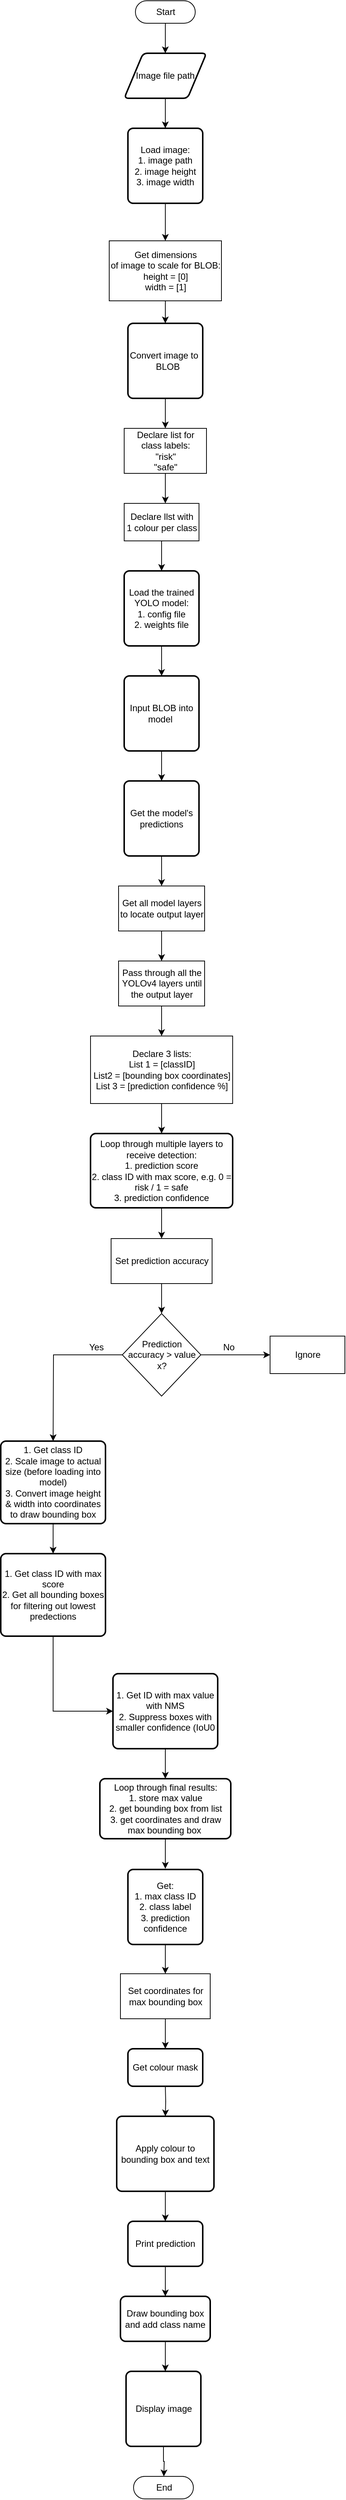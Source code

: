 <mxfile version="17.2.4" type="github">
  <diagram id="6a731a19-8d31-9384-78a2-239565b7b9f0" name="Page-1">
    <mxGraphModel dx="1799" dy="2221" grid="0" gridSize="10" guides="1" tooltips="1" connect="1" arrows="1" fold="1" page="1" pageScale="1" pageWidth="827" pageHeight="1169" background="none" math="0" shadow="0">
      <root>
        <mxCell id="0" />
        <mxCell id="1" parent="0" />
        <mxCell id="HkCphpIahGmISYKJfxxY-57" style="edgeStyle=orthogonalEdgeStyle;rounded=0;orthogonalLoop=1;jettySize=auto;html=1;exitX=0.5;exitY=0.5;exitDx=0;exitDy=15;exitPerimeter=0;" edge="1" parent="1" source="HkCphpIahGmISYKJfxxY-55">
          <mxGeometry relative="1" as="geometry">
            <mxPoint x="560" y="60" as="targetPoint" />
          </mxGeometry>
        </mxCell>
        <mxCell id="HkCphpIahGmISYKJfxxY-55" value="Start" style="html=1;dashed=0;whitespace=wrap;shape=mxgraph.dfd.start" vertex="1" parent="1">
          <mxGeometry x="520" y="-10" width="80" height="30" as="geometry" />
        </mxCell>
        <mxCell id="HkCphpIahGmISYKJfxxY-60" style="edgeStyle=orthogonalEdgeStyle;rounded=0;orthogonalLoop=1;jettySize=auto;html=1;exitX=0.5;exitY=1;exitDx=0;exitDy=0;" edge="1" parent="1" source="HkCphpIahGmISYKJfxxY-58">
          <mxGeometry relative="1" as="geometry">
            <mxPoint x="560" y="160" as="targetPoint" />
          </mxGeometry>
        </mxCell>
        <mxCell id="HkCphpIahGmISYKJfxxY-58" value="Image file path" style="shape=parallelogram;html=1;strokeWidth=2;perimeter=parallelogramPerimeter;whiteSpace=wrap;rounded=1;arcSize=12;size=0.23;" vertex="1" parent="1">
          <mxGeometry x="505" y="60" width="110" height="60" as="geometry" />
        </mxCell>
        <mxCell id="HkCphpIahGmISYKJfxxY-62" style="edgeStyle=orthogonalEdgeStyle;rounded=0;orthogonalLoop=1;jettySize=auto;html=1;exitX=0.5;exitY=1;exitDx=0;exitDy=0;entryX=0.5;entryY=0;entryDx=0;entryDy=0;" edge="1" parent="1" source="HkCphpIahGmISYKJfxxY-59" target="HkCphpIahGmISYKJfxxY-61">
          <mxGeometry relative="1" as="geometry">
            <mxPoint x="560" y="320" as="targetPoint" />
          </mxGeometry>
        </mxCell>
        <mxCell id="HkCphpIahGmISYKJfxxY-59" value="Load image:&lt;br&gt;1. image path&lt;br&gt;2. image height&lt;br&gt;3. image width" style="rounded=1;whiteSpace=wrap;html=1;absoluteArcSize=1;arcSize=14;strokeWidth=2;" vertex="1" parent="1">
          <mxGeometry x="510" y="160" width="100" height="100" as="geometry" />
        </mxCell>
        <mxCell id="HkCphpIahGmISYKJfxxY-64" style="edgeStyle=orthogonalEdgeStyle;rounded=0;orthogonalLoop=1;jettySize=auto;html=1;exitX=0.5;exitY=1;exitDx=0;exitDy=0;" edge="1" parent="1" source="HkCphpIahGmISYKJfxxY-61">
          <mxGeometry relative="1" as="geometry">
            <mxPoint x="560" y="420" as="targetPoint" />
          </mxGeometry>
        </mxCell>
        <mxCell id="HkCphpIahGmISYKJfxxY-61" value="Get dimensions &lt;br&gt;of image to scale for BLOB:&lt;br&gt;height = [0]&lt;br&gt;width = [1]" style="html=1;dashed=0;whitespace=wrap;" vertex="1" parent="1">
          <mxGeometry x="485" y="310" width="150" height="80" as="geometry" />
        </mxCell>
        <mxCell id="HkCphpIahGmISYKJfxxY-66" style="edgeStyle=orthogonalEdgeStyle;rounded=0;orthogonalLoop=1;jettySize=auto;html=1;exitX=0.5;exitY=1;exitDx=0;exitDy=0;" edge="1" parent="1" source="HkCphpIahGmISYKJfxxY-63">
          <mxGeometry relative="1" as="geometry">
            <mxPoint x="560" y="560" as="targetPoint" />
          </mxGeometry>
        </mxCell>
        <mxCell id="HkCphpIahGmISYKJfxxY-63" value="Convert image to&amp;nbsp; &amp;nbsp; &amp;nbsp;BLOB&lt;span style=&quot;white-space: pre&quot;&gt;	&lt;/span&gt;" style="rounded=1;whiteSpace=wrap;html=1;absoluteArcSize=1;arcSize=14;strokeWidth=2;" vertex="1" parent="1">
          <mxGeometry x="510" y="420" width="100" height="100" as="geometry" />
        </mxCell>
        <mxCell id="HkCphpIahGmISYKJfxxY-67" style="edgeStyle=orthogonalEdgeStyle;rounded=0;orthogonalLoop=1;jettySize=auto;html=1;exitX=0.5;exitY=1;exitDx=0;exitDy=0;" edge="1" parent="1" source="HkCphpIahGmISYKJfxxY-65">
          <mxGeometry relative="1" as="geometry">
            <mxPoint x="560" y="660" as="targetPoint" />
          </mxGeometry>
        </mxCell>
        <mxCell id="HkCphpIahGmISYKJfxxY-65" value="Declare list for&lt;br&gt;class labels:&lt;br&gt;&quot;risk&quot;&lt;br&gt;&quot;safe&quot;" style="html=1;dashed=0;whitespace=wrap;" vertex="1" parent="1">
          <mxGeometry x="505" y="560" width="110" height="60" as="geometry" />
        </mxCell>
        <mxCell id="HkCphpIahGmISYKJfxxY-69" style="edgeStyle=orthogonalEdgeStyle;rounded=0;orthogonalLoop=1;jettySize=auto;html=1;exitX=0.5;exitY=1;exitDx=0;exitDy=0;" edge="1" parent="1" source="HkCphpIahGmISYKJfxxY-68">
          <mxGeometry relative="1" as="geometry">
            <mxPoint x="555" y="750" as="targetPoint" />
          </mxGeometry>
        </mxCell>
        <mxCell id="HkCphpIahGmISYKJfxxY-68" value="Declare llst with &lt;br&gt;1 colour per class" style="html=1;dashed=0;whitespace=wrap;" vertex="1" parent="1">
          <mxGeometry x="505" y="660" width="100" height="50" as="geometry" />
        </mxCell>
        <mxCell id="HkCphpIahGmISYKJfxxY-71" style="edgeStyle=orthogonalEdgeStyle;rounded=0;orthogonalLoop=1;jettySize=auto;html=1;exitX=0.5;exitY=1;exitDx=0;exitDy=0;" edge="1" parent="1" source="HkCphpIahGmISYKJfxxY-70">
          <mxGeometry relative="1" as="geometry">
            <mxPoint x="555" y="890" as="targetPoint" />
          </mxGeometry>
        </mxCell>
        <mxCell id="HkCphpIahGmISYKJfxxY-70" value="Load the trained YOLO model:&lt;br&gt;1. config file&lt;br&gt;2. weights file" style="rounded=1;whiteSpace=wrap;html=1;absoluteArcSize=1;arcSize=14;strokeWidth=2;" vertex="1" parent="1">
          <mxGeometry x="505" y="750" width="100" height="100" as="geometry" />
        </mxCell>
        <mxCell id="HkCphpIahGmISYKJfxxY-74" style="edgeStyle=orthogonalEdgeStyle;rounded=0;orthogonalLoop=1;jettySize=auto;html=1;exitX=0.5;exitY=1;exitDx=0;exitDy=0;" edge="1" parent="1" source="HkCphpIahGmISYKJfxxY-72">
          <mxGeometry relative="1" as="geometry">
            <mxPoint x="555" y="1030" as="targetPoint" />
          </mxGeometry>
        </mxCell>
        <mxCell id="HkCphpIahGmISYKJfxxY-72" value="Input BLOB into model&amp;nbsp;" style="rounded=1;whiteSpace=wrap;html=1;absoluteArcSize=1;arcSize=14;strokeWidth=2;" vertex="1" parent="1">
          <mxGeometry x="505" y="890" width="100" height="100" as="geometry" />
        </mxCell>
        <mxCell id="HkCphpIahGmISYKJfxxY-77" style="edgeStyle=orthogonalEdgeStyle;rounded=0;orthogonalLoop=1;jettySize=auto;html=1;exitX=0.5;exitY=1;exitDx=0;exitDy=0;" edge="1" parent="1" source="HkCphpIahGmISYKJfxxY-73">
          <mxGeometry relative="1" as="geometry">
            <mxPoint x="555" y="1270" as="targetPoint" />
          </mxGeometry>
        </mxCell>
        <mxCell id="HkCphpIahGmISYKJfxxY-73" value="Get all model layers &lt;br&gt;to locate output layer" style="html=1;dashed=0;whitespace=wrap;" vertex="1" parent="1">
          <mxGeometry x="497.5" y="1170" width="115" height="60" as="geometry" />
        </mxCell>
        <mxCell id="HkCphpIahGmISYKJfxxY-76" style="edgeStyle=orthogonalEdgeStyle;rounded=0;orthogonalLoop=1;jettySize=auto;html=1;exitX=0.5;exitY=1;exitDx=0;exitDy=0;" edge="1" parent="1" source="HkCphpIahGmISYKJfxxY-75">
          <mxGeometry relative="1" as="geometry">
            <mxPoint x="555" y="1170" as="targetPoint" />
          </mxGeometry>
        </mxCell>
        <mxCell id="HkCphpIahGmISYKJfxxY-75" value="Get the model&#39;s predictions" style="rounded=1;whiteSpace=wrap;html=1;absoluteArcSize=1;arcSize=14;strokeWidth=2;" vertex="1" parent="1">
          <mxGeometry x="505" y="1030" width="100" height="100" as="geometry" />
        </mxCell>
        <mxCell id="HkCphpIahGmISYKJfxxY-79" style="edgeStyle=orthogonalEdgeStyle;rounded=0;orthogonalLoop=1;jettySize=auto;html=1;exitX=0.5;exitY=1;exitDx=0;exitDy=0;" edge="1" parent="1" source="HkCphpIahGmISYKJfxxY-78">
          <mxGeometry relative="1" as="geometry">
            <mxPoint x="555" y="1370" as="targetPoint" />
          </mxGeometry>
        </mxCell>
        <mxCell id="HkCphpIahGmISYKJfxxY-78" value="Pass through all the &lt;br&gt;YOLOv4 layers until &lt;br&gt;the output layer" style="html=1;dashed=0;whitespace=wrap;" vertex="1" parent="1">
          <mxGeometry x="497.5" y="1270" width="115" height="60" as="geometry" />
        </mxCell>
        <mxCell id="HkCphpIahGmISYKJfxxY-86" style="edgeStyle=orthogonalEdgeStyle;rounded=0;orthogonalLoop=1;jettySize=auto;html=1;exitX=0.5;exitY=1;exitDx=0;exitDy=0;" edge="1" parent="1" source="HkCphpIahGmISYKJfxxY-83">
          <mxGeometry relative="1" as="geometry">
            <mxPoint x="555" y="1640" as="targetPoint" />
          </mxGeometry>
        </mxCell>
        <mxCell id="HkCphpIahGmISYKJfxxY-83" value="Loop through multiple layers to receive detection:&lt;br&gt;1. prediction score&lt;br&gt;2. class ID with max score, e.g. 0 = risk / 1 = safe&lt;br&gt;3. prediction confidence" style="rounded=1;whiteSpace=wrap;html=1;absoluteArcSize=1;arcSize=14;strokeWidth=2;" vertex="1" parent="1">
          <mxGeometry x="460" y="1500" width="190" height="99" as="geometry" />
        </mxCell>
        <mxCell id="HkCphpIahGmISYKJfxxY-87" style="edgeStyle=orthogonalEdgeStyle;rounded=0;orthogonalLoop=1;jettySize=auto;html=1;exitX=0.5;exitY=1;exitDx=0;exitDy=0;" edge="1" parent="1" source="HkCphpIahGmISYKJfxxY-85">
          <mxGeometry relative="1" as="geometry">
            <mxPoint x="555" y="1740" as="targetPoint" />
          </mxGeometry>
        </mxCell>
        <mxCell id="HkCphpIahGmISYKJfxxY-85" value="Set prediction accuracy" style="html=1;dashed=0;whitespace=wrap;" vertex="1" parent="1">
          <mxGeometry x="487.5" y="1640" width="135" height="60" as="geometry" />
        </mxCell>
        <mxCell id="HkCphpIahGmISYKJfxxY-89" style="edgeStyle=orthogonalEdgeStyle;rounded=0;orthogonalLoop=1;jettySize=auto;html=1;exitX=0;exitY=0.5;exitDx=0;exitDy=0;" edge="1" parent="1" source="HkCphpIahGmISYKJfxxY-88">
          <mxGeometry relative="1" as="geometry">
            <mxPoint x="410" y="1910" as="targetPoint" />
          </mxGeometry>
        </mxCell>
        <mxCell id="HkCphpIahGmISYKJfxxY-90" style="edgeStyle=orthogonalEdgeStyle;rounded=0;orthogonalLoop=1;jettySize=auto;html=1;exitX=1;exitY=0.5;exitDx=0;exitDy=0;" edge="1" parent="1" source="HkCphpIahGmISYKJfxxY-88">
          <mxGeometry relative="1" as="geometry">
            <mxPoint x="700" y="1795" as="targetPoint" />
          </mxGeometry>
        </mxCell>
        <mxCell id="HkCphpIahGmISYKJfxxY-88" value="Prediction accuracy &amp;gt; value x?" style="rhombus;whiteSpace=wrap;html=1;" vertex="1" parent="1">
          <mxGeometry x="502.5" y="1740" width="105" height="110" as="geometry" />
        </mxCell>
        <mxCell id="HkCphpIahGmISYKJfxxY-91" value="No" style="text;html=1;strokeColor=none;fillColor=none;align=center;verticalAlign=middle;whiteSpace=wrap;rounded=0;" vertex="1" parent="1">
          <mxGeometry x="615" y="1770" width="60" height="30" as="geometry" />
        </mxCell>
        <mxCell id="HkCphpIahGmISYKJfxxY-92" value="Ignore" style="html=1;dashed=0;whitespace=wrap;" vertex="1" parent="1">
          <mxGeometry x="700" y="1770" width="100" height="50" as="geometry" />
        </mxCell>
        <mxCell id="HkCphpIahGmISYKJfxxY-93" value="Yes" style="text;html=1;strokeColor=none;fillColor=none;align=center;verticalAlign=middle;whiteSpace=wrap;rounded=0;" vertex="1" parent="1">
          <mxGeometry x="437.5" y="1770" width="60" height="30" as="geometry" />
        </mxCell>
        <mxCell id="HkCphpIahGmISYKJfxxY-99" style="edgeStyle=orthogonalEdgeStyle;rounded=0;orthogonalLoop=1;jettySize=auto;html=1;exitX=0.5;exitY=1;exitDx=0;exitDy=0;" edge="1" parent="1" source="HkCphpIahGmISYKJfxxY-95">
          <mxGeometry relative="1" as="geometry">
            <mxPoint x="410" y="2060" as="targetPoint" />
          </mxGeometry>
        </mxCell>
        <mxCell id="HkCphpIahGmISYKJfxxY-95" value="1. Get class ID&lt;br&gt;2. Scale image to actual size (before loading into model)&lt;br&gt;3. Convert image height &amp;amp; width into coordinates to draw bounding box" style="rounded=1;whiteSpace=wrap;html=1;absoluteArcSize=1;arcSize=14;strokeWidth=2;" vertex="1" parent="1">
          <mxGeometry x="340" y="1910" width="140" height="110" as="geometry" />
        </mxCell>
        <mxCell id="HkCphpIahGmISYKJfxxY-97" style="edgeStyle=orthogonalEdgeStyle;rounded=0;orthogonalLoop=1;jettySize=auto;html=1;exitX=0.5;exitY=1;exitDx=0;exitDy=0;" edge="1" parent="1" source="HkCphpIahGmISYKJfxxY-96">
          <mxGeometry relative="1" as="geometry">
            <mxPoint x="555" y="1500" as="targetPoint" />
          </mxGeometry>
        </mxCell>
        <mxCell id="HkCphpIahGmISYKJfxxY-96" value="Declare 3 lists:&lt;br&gt;List 1 = [classID]&lt;br&gt;List2 = [bounding box coordinates]&lt;br&gt;List 3 = [prediction confidence %]" style="html=1;dashed=0;whitespace=wrap;" vertex="1" parent="1">
          <mxGeometry x="460" y="1370" width="190" height="90" as="geometry" />
        </mxCell>
        <mxCell id="HkCphpIahGmISYKJfxxY-101" style="edgeStyle=orthogonalEdgeStyle;rounded=0;orthogonalLoop=1;jettySize=auto;html=1;exitX=0.5;exitY=1;exitDx=0;exitDy=0;entryX=0;entryY=0.5;entryDx=0;entryDy=0;" edge="1" parent="1" source="HkCphpIahGmISYKJfxxY-98" target="HkCphpIahGmISYKJfxxY-100">
          <mxGeometry relative="1" as="geometry" />
        </mxCell>
        <mxCell id="HkCphpIahGmISYKJfxxY-98" value="1. Get class ID with max score&lt;br&gt;2. Get all bounding boxes for filtering out lowest predections" style="rounded=1;whiteSpace=wrap;html=1;absoluteArcSize=1;arcSize=14;strokeWidth=2;" vertex="1" parent="1">
          <mxGeometry x="340" y="2060" width="140" height="110" as="geometry" />
        </mxCell>
        <mxCell id="HkCphpIahGmISYKJfxxY-103" style="edgeStyle=orthogonalEdgeStyle;rounded=0;orthogonalLoop=1;jettySize=auto;html=1;exitX=0.5;exitY=1;exitDx=0;exitDy=0;" edge="1" parent="1" source="HkCphpIahGmISYKJfxxY-100">
          <mxGeometry relative="1" as="geometry">
            <mxPoint x="560" y="2360" as="targetPoint" />
          </mxGeometry>
        </mxCell>
        <mxCell id="HkCphpIahGmISYKJfxxY-100" value="1. Get ID with max value with NMS&lt;br&gt;2. Suppress boxes with smaller confidence (IoU0" style="rounded=1;whiteSpace=wrap;html=1;absoluteArcSize=1;arcSize=14;strokeWidth=2;" vertex="1" parent="1">
          <mxGeometry x="490" y="2220" width="140" height="100" as="geometry" />
        </mxCell>
        <mxCell id="HkCphpIahGmISYKJfxxY-105" style="edgeStyle=orthogonalEdgeStyle;rounded=0;orthogonalLoop=1;jettySize=auto;html=1;exitX=0.5;exitY=1;exitDx=0;exitDy=0;" edge="1" parent="1" source="HkCphpIahGmISYKJfxxY-102">
          <mxGeometry relative="1" as="geometry">
            <mxPoint x="560" y="2480" as="targetPoint" />
          </mxGeometry>
        </mxCell>
        <mxCell id="HkCphpIahGmISYKJfxxY-102" value="Loop through final results:&lt;br&gt;1. store max value&lt;br&gt;2. get bounding box from list&lt;br&gt;3. get coordinates and draw max bounding box&amp;nbsp;" style="rounded=1;whiteSpace=wrap;html=1;absoluteArcSize=1;arcSize=14;strokeWidth=2;" vertex="1" parent="1">
          <mxGeometry x="472.5" y="2360" width="175" height="80" as="geometry" />
        </mxCell>
        <mxCell id="HkCphpIahGmISYKJfxxY-107" style="edgeStyle=orthogonalEdgeStyle;rounded=0;orthogonalLoop=1;jettySize=auto;html=1;exitX=0.5;exitY=1;exitDx=0;exitDy=0;" edge="1" parent="1" source="HkCphpIahGmISYKJfxxY-104">
          <mxGeometry relative="1" as="geometry">
            <mxPoint x="560" y="2620" as="targetPoint" />
          </mxGeometry>
        </mxCell>
        <mxCell id="HkCphpIahGmISYKJfxxY-104" value="Get:&lt;br&gt;1. max class ID&lt;br&gt;2. class label&lt;br&gt;3. prediction confidence" style="rounded=1;whiteSpace=wrap;html=1;absoluteArcSize=1;arcSize=14;strokeWidth=2;" vertex="1" parent="1">
          <mxGeometry x="510" y="2481" width="100" height="100" as="geometry" />
        </mxCell>
        <mxCell id="HkCphpIahGmISYKJfxxY-108" style="edgeStyle=orthogonalEdgeStyle;rounded=0;orthogonalLoop=1;jettySize=auto;html=1;exitX=0.5;exitY=1;exitDx=0;exitDy=0;" edge="1" parent="1" source="HkCphpIahGmISYKJfxxY-106">
          <mxGeometry relative="1" as="geometry">
            <mxPoint x="560" y="2720" as="targetPoint" />
          </mxGeometry>
        </mxCell>
        <mxCell id="HkCphpIahGmISYKJfxxY-106" value="Set coordinates for &lt;br&gt;max bounding box" style="html=1;dashed=0;whitespace=wrap;" vertex="1" parent="1">
          <mxGeometry x="500" y="2620" width="120" height="60" as="geometry" />
        </mxCell>
        <mxCell id="HkCphpIahGmISYKJfxxY-110" style="edgeStyle=orthogonalEdgeStyle;rounded=0;orthogonalLoop=1;jettySize=auto;html=1;exitX=0.5;exitY=1;exitDx=0;exitDy=0;" edge="1" parent="1">
          <mxGeometry relative="1" as="geometry">
            <mxPoint x="560" y="2810" as="targetPoint" />
            <mxPoint x="560" y="2770" as="sourcePoint" />
          </mxGeometry>
        </mxCell>
        <mxCell id="HkCphpIahGmISYKJfxxY-114" style="edgeStyle=orthogonalEdgeStyle;rounded=0;orthogonalLoop=1;jettySize=auto;html=1;exitX=0.5;exitY=1;exitDx=0;exitDy=0;" edge="1" parent="1" source="HkCphpIahGmISYKJfxxY-111">
          <mxGeometry relative="1" as="geometry">
            <mxPoint x="560" y="2950" as="targetPoint" />
          </mxGeometry>
        </mxCell>
        <mxCell id="HkCphpIahGmISYKJfxxY-111" value="Apply colour to bounding box and text" style="rounded=1;whiteSpace=wrap;html=1;absoluteArcSize=1;arcSize=14;strokeWidth=2;" vertex="1" parent="1">
          <mxGeometry x="495" y="2810" width="130" height="100" as="geometry" />
        </mxCell>
        <mxCell id="HkCphpIahGmISYKJfxxY-112" value="Get colour mask" style="rounded=1;whiteSpace=wrap;html=1;absoluteArcSize=1;arcSize=14;strokeWidth=2;" vertex="1" parent="1">
          <mxGeometry x="510" y="2720" width="100" height="50" as="geometry" />
        </mxCell>
        <mxCell id="HkCphpIahGmISYKJfxxY-115" style="edgeStyle=orthogonalEdgeStyle;rounded=0;orthogonalLoop=1;jettySize=auto;html=1;exitX=0.5;exitY=1;exitDx=0;exitDy=0;" edge="1" parent="1" source="HkCphpIahGmISYKJfxxY-113">
          <mxGeometry relative="1" as="geometry">
            <mxPoint x="560" y="3050" as="targetPoint" />
          </mxGeometry>
        </mxCell>
        <mxCell id="HkCphpIahGmISYKJfxxY-113" value="Print prediction" style="rounded=1;whiteSpace=wrap;html=1;absoluteArcSize=1;arcSize=14;strokeWidth=2;" vertex="1" parent="1">
          <mxGeometry x="510" y="2950" width="100" height="60" as="geometry" />
        </mxCell>
        <mxCell id="HkCphpIahGmISYKJfxxY-118" style="edgeStyle=orthogonalEdgeStyle;rounded=0;orthogonalLoop=1;jettySize=auto;html=1;exitX=0.5;exitY=1;exitDx=0;exitDy=0;" edge="1" parent="1" source="HkCphpIahGmISYKJfxxY-116">
          <mxGeometry relative="1" as="geometry">
            <mxPoint x="560" y="3150" as="targetPoint" />
          </mxGeometry>
        </mxCell>
        <mxCell id="HkCphpIahGmISYKJfxxY-116" value="Draw bounding box and add class name" style="rounded=1;whiteSpace=wrap;html=1;absoluteArcSize=1;arcSize=14;strokeWidth=2;" vertex="1" parent="1">
          <mxGeometry x="500" y="3050" width="120" height="60" as="geometry" />
        </mxCell>
        <mxCell id="HkCphpIahGmISYKJfxxY-119" style="edgeStyle=orthogonalEdgeStyle;rounded=0;orthogonalLoop=1;jettySize=auto;html=1;exitX=0.5;exitY=1;exitDx=0;exitDy=0;" edge="1" parent="1" source="HkCphpIahGmISYKJfxxY-117">
          <mxGeometry relative="1" as="geometry">
            <mxPoint x="558" y="3290" as="targetPoint" />
          </mxGeometry>
        </mxCell>
        <mxCell id="HkCphpIahGmISYKJfxxY-117" value="Display image" style="rounded=1;whiteSpace=wrap;html=1;absoluteArcSize=1;arcSize=14;strokeWidth=2;" vertex="1" parent="1">
          <mxGeometry x="507.5" y="3150" width="100" height="100" as="geometry" />
        </mxCell>
        <mxCell id="HkCphpIahGmISYKJfxxY-121" value="End" style="html=1;dashed=0;whitespace=wrap;shape=mxgraph.dfd.start" vertex="1" parent="1">
          <mxGeometry x="517.5" y="3290" width="80" height="30" as="geometry" />
        </mxCell>
      </root>
    </mxGraphModel>
  </diagram>
</mxfile>
